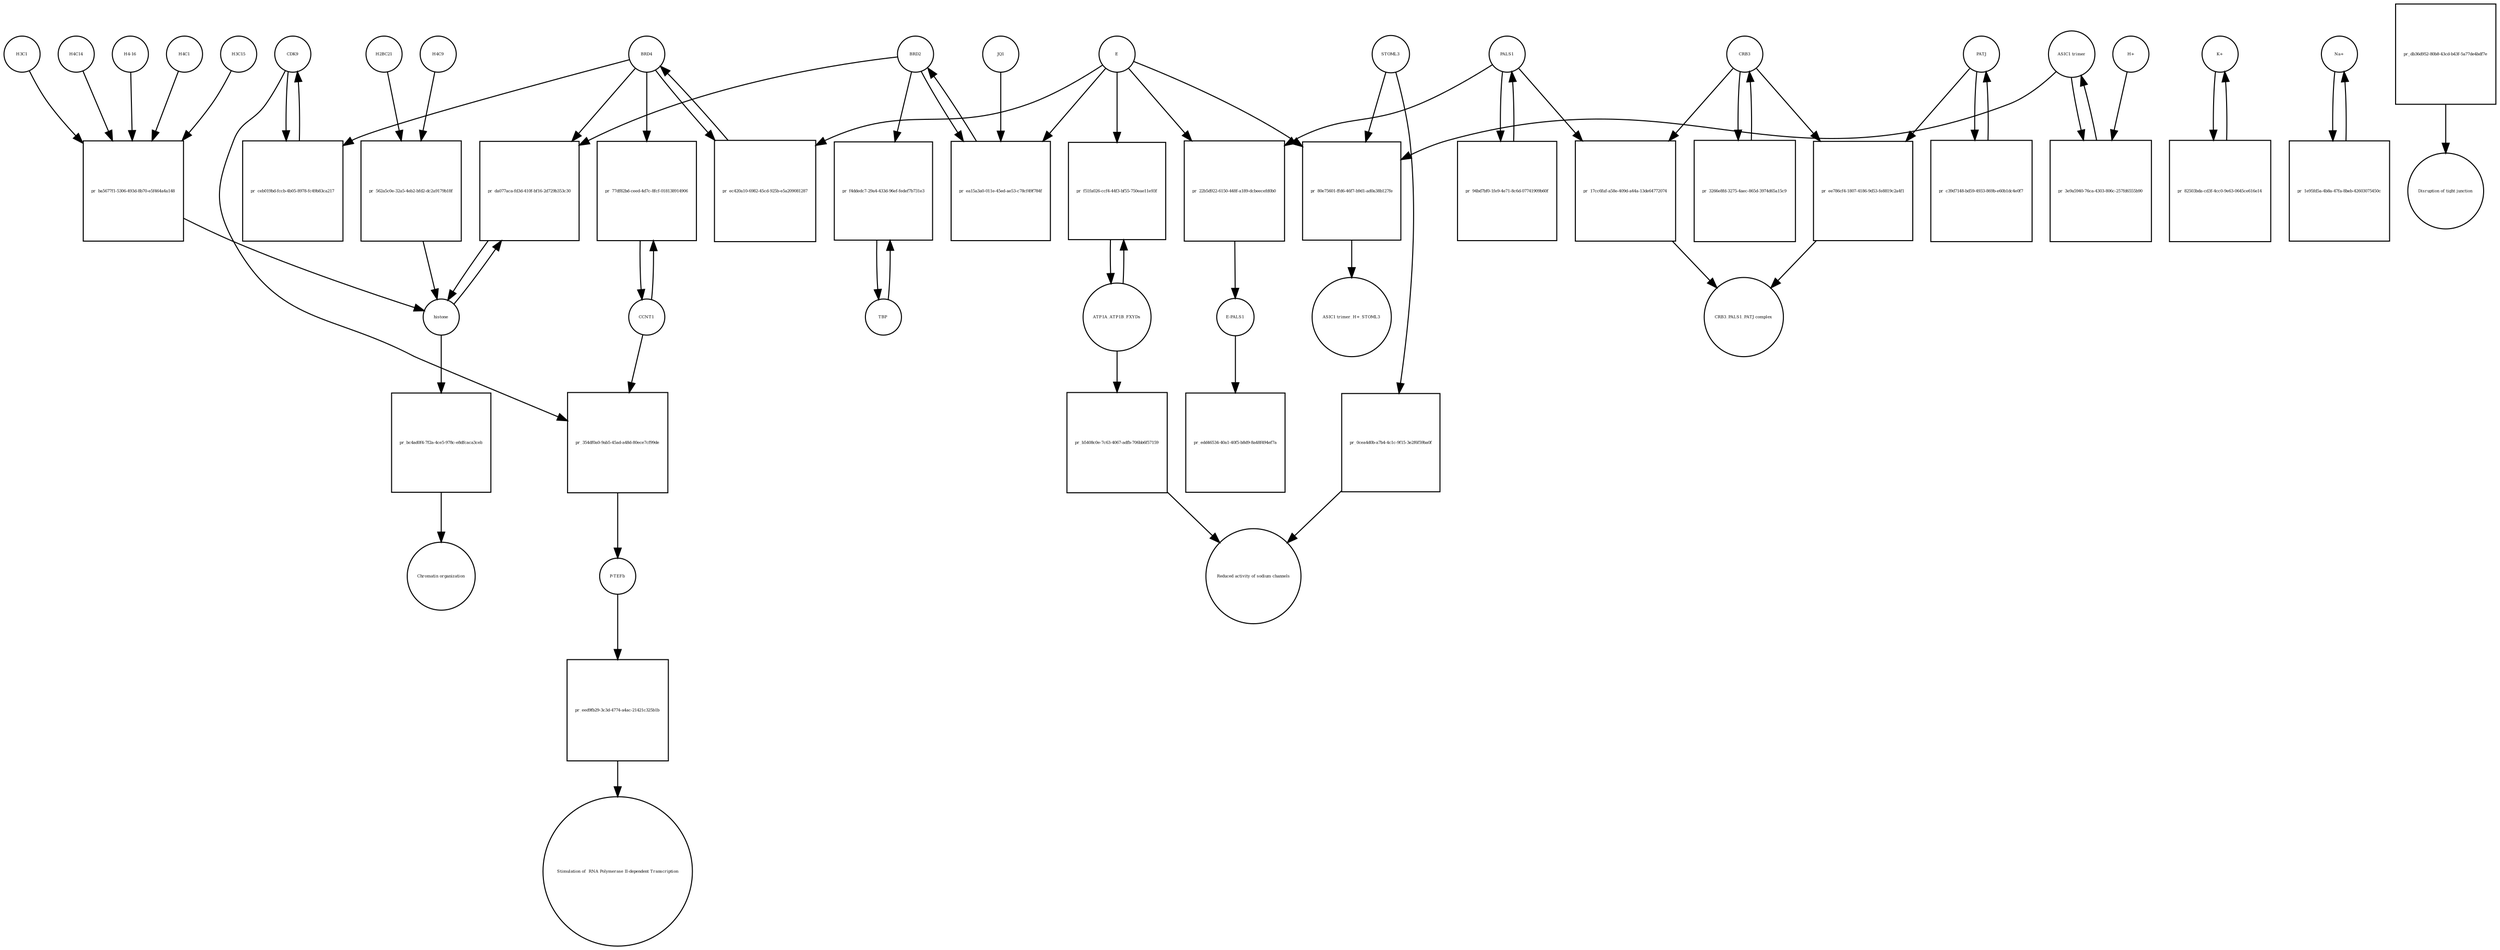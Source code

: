 strict digraph  {
CDK9 [annotation="", bipartite=0, cls=macromolecule, fontsize=4, label=CDK9, shape=circle];
"pr_ceb019bd-fccb-4b05-8978-fc49b83ca217" [annotation="", bipartite=1, cls=process, fontsize=4, label="pr_ceb019bd-fccb-4b05-8978-fc49b83ca217", shape=square];
BRD4 [annotation="", bipartite=0, cls=macromolecule, fontsize=4, label=BRD4, shape=circle];
CCNT1 [annotation="", bipartite=0, cls=macromolecule, fontsize=4, label=CCNT1, shape=circle];
"pr_77df82bd-ceed-4d7c-8fcf-018138914906" [annotation="", bipartite=1, cls=process, fontsize=4, label="pr_77df82bd-ceed-4d7c-8fcf-018138914906", shape=square];
histone [annotation="", bipartite=0, cls=complex, fontsize=4, label=histone, shape=circle];
"pr_da077aca-fd3d-410f-bf16-2d729b353c30" [annotation="", bipartite=1, cls=process, fontsize=4, label="pr_da077aca-fd3d-410f-bf16-2d729b353c30", shape=square];
BRD2 [annotation="", bipartite=0, cls=macromolecule, fontsize=4, label=BRD2, shape=circle];
"pr_ec420a10-6982-45cd-925b-e5a209081287" [annotation="", bipartite=1, cls=process, fontsize=4, label="pr_ec420a10-6982-45cd-925b-e5a209081287", shape=square];
E [annotation=urn_miriam_ncbiprotein_BCD58755, bipartite=0, cls=macromolecule, fontsize=4, label=E, shape=circle];
H4C14 [annotation="", bipartite=0, cls=macromolecule, fontsize=4, label=H4C14, shape=circle];
"pr_ba5677f1-5306-493d-8b70-e5f464a4a148" [annotation="", bipartite=1, cls=process, fontsize=4, label="pr_ba5677f1-5306-493d-8b70-e5f464a4a148", shape=square];
"H4-16" [annotation="", bipartite=0, cls=macromolecule, fontsize=4, label="H4-16", shape=circle];
H4C1 [annotation="", bipartite=0, cls=macromolecule, fontsize=4, label=H4C1, shape=circle];
H3C15 [annotation="", bipartite=0, cls=macromolecule, fontsize=4, label=H3C15, shape=circle];
H3C1 [annotation="", bipartite=0, cls=macromolecule, fontsize=4, label=H3C1, shape=circle];
"pr_ea15a3a0-011e-45ed-ae53-c78cf49f784f" [annotation="", bipartite=1, cls=process, fontsize=4, label="pr_ea15a3a0-011e-45ed-ae53-c78cf49f784f", shape=square];
JQ1 [annotation="", bipartite=0, cls=macromolecule, fontsize=4, label=JQ1, shape=circle];
TBP [annotation="", bipartite=0, cls=macromolecule, fontsize=4, label=TBP, shape=circle];
"pr_f4ddedc7-29a4-433d-96ef-fedef7b731e3" [annotation="", bipartite=1, cls=process, fontsize=4, label="pr_f4ddedc7-29a4-433d-96ef-fedef7b731e3", shape=square];
H4C9 [annotation="", bipartite=0, cls=macromolecule, fontsize=4, label=H4C9, shape=circle];
"pr_562a5c0e-32a5-4eb2-bfd2-dc2a9179b18f" [annotation="", bipartite=1, cls=process, fontsize=4, label="pr_562a5c0e-32a5-4eb2-bfd2-dc2a9179b18f", shape=square];
H2BC21 [annotation="", bipartite=0, cls=macromolecule, fontsize=4, label=H2BC21, shape=circle];
"pr_22b5d922-6150-448f-a189-dcbeecefd0b0" [annotation="", bipartite=1, cls=process, fontsize=4, label="pr_22b5d922-6150-448f-a189-dcbeecefd0b0", shape=square];
PALS1 [annotation="", bipartite=0, cls=macromolecule, fontsize=4, label=PALS1, shape=circle];
"E-PALS1" [annotation="", bipartite=0, cls=complex, fontsize=4, label="E-PALS1", shape=circle];
"pr_edd46534-40a1-40f5-b8d9-8a48f494ef7a" [annotation="", bipartite=1, cls=process, fontsize=4, label="pr_edd46534-40a1-40f5-b8d9-8a48f494ef7a", shape=square];
"pr_94bd7bf0-1fe9-4e71-8c6d-07741909b60f" [annotation="", bipartite=1, cls=process, fontsize=4, label="pr_94bd7bf0-1fe9-4e71-8c6d-07741909b60f", shape=square];
CRB3 [annotation="", bipartite=0, cls=macromolecule, fontsize=4, label=CRB3, shape=circle];
"pr_3266e8fd-3275-4aec-865d-3974d65a15c9" [annotation="", bipartite=1, cls=process, fontsize=4, label="pr_3266e8fd-3275-4aec-865d-3974d65a15c9", shape=square];
PATJ [annotation="", bipartite=0, cls=macromolecule, fontsize=4, label=PATJ, shape=circle];
"pr_c39d7148-bd59-4933-869b-e60b1dc4e0f7" [annotation="", bipartite=1, cls=process, fontsize=4, label="pr_c39d7148-bd59-4933-869b-e60b1dc4e0f7", shape=square];
ATP1A_ATP1B_FXYDs [annotation="", bipartite=0, cls=complex, fontsize=4, label=ATP1A_ATP1B_FXYDs, shape=circle];
"pr_f51fa026-ccf4-44f3-bf55-750eae11e93f" [annotation="", bipartite=1, cls=process, fontsize=4, label="pr_f51fa026-ccf4-44f3-bf55-750eae11e93f", shape=square];
"ASIC1 trimer" [annotation="", bipartite=0, cls=macromolecule, fontsize=4, label="ASIC1 trimer", shape=circle];
"pr_3e9a5940-76ca-4303-806c-257fd6555b90" [annotation="", bipartite=1, cls=process, fontsize=4, label="pr_3e9a5940-76ca-4303-806c-257fd6555b90", shape=square];
"H+" [annotation="", bipartite=0, cls="simple chemical", fontsize=4, label="H+", shape=circle];
"pr_80e75601-ffd6-46f7-b9d1-ad0a38b127fe" [annotation="", bipartite=1, cls=process, fontsize=4, label="pr_80e75601-ffd6-46f7-b9d1-ad0a38b127fe", shape=square];
STOML3 [annotation="", bipartite=0, cls=macromolecule, fontsize=4, label=STOML3, shape=circle];
"ASIC1 trimer_H+_STOML3" [annotation="", bipartite=0, cls=complex, fontsize=4, label="ASIC1 trimer_H+_STOML3", shape=circle];
"K+" [annotation="", bipartite=0, cls="simple chemical", fontsize=4, label="K+", shape=circle];
"pr_82503bda-cd3f-4cc0-9e63-0645ce616e14" [annotation="", bipartite=1, cls=process, fontsize=4, label="pr_82503bda-cd3f-4cc0-9e63-0645ce616e14", shape=square];
"Na+" [annotation="", bipartite=0, cls="simple chemical", fontsize=4, label="Na+", shape=circle];
"pr_1e95fd5a-4b8a-47fa-8beb-42603075450c" [annotation="", bipartite=1, cls=process, fontsize=4, label="pr_1e95fd5a-4b8a-47fa-8beb-42603075450c", shape=square];
"pr_17cc6faf-a58e-409d-a44a-13de64772074" [annotation="", bipartite=1, cls=process, fontsize=4, label="pr_17cc6faf-a58e-409d-a44a-13de64772074", shape=square];
"CRB3_PALS1_PATJ complex" [annotation="", bipartite=0, cls=complex, fontsize=4, label="CRB3_PALS1_PATJ complex", shape=circle];
"pr_ee786cf4-1807-4186-9d53-fe8819c2a4f1" [annotation="", bipartite=1, cls=process, fontsize=4, label="pr_ee786cf4-1807-4186-9d53-fe8819c2a4f1", shape=square];
"pr_b5408c0e-7c63-4067-adfb-706bb6f57159" [annotation="", bipartite=1, cls=process, fontsize=4, label="pr_b5408c0e-7c63-4067-adfb-706bb6f57159", shape=square];
"Reduced activity of sodium channels" [annotation="", bipartite=0, cls=phenotype, fontsize=4, label="Reduced activity of sodium channels", shape=circle];
"pr_0cea4d0b-a7b4-4c1c-9f15-3e2f6f59ba0f" [annotation="", bipartite=1, cls=process, fontsize=4, label="pr_0cea4d0b-a7b4-4c1c-9f15-3e2f6f59ba0f", shape=square];
"pr_db36d952-80b8-43cd-b43f-5a77de4bdf7e" [annotation="", bipartite=1, cls=process, fontsize=4, label="pr_db36d952-80b8-43cd-b43f-5a77de4bdf7e", shape=square];
"Disruption of tight junction" [annotation="", bipartite=0, cls=phenotype, fontsize=4, label="Disruption of tight junction", shape=circle];
"pr_354df0a0-9ab5-45ad-a48d-80ece7cf99de" [annotation="", bipartite=1, cls=process, fontsize=4, label="pr_354df0a0-9ab5-45ad-a48d-80ece7cf99de", shape=square];
"P-TEFb" [annotation="", bipartite=0, cls=complex, fontsize=4, label="P-TEFb", shape=circle];
"pr_eed9fb29-3c3d-4774-a4ac-21421c325b1b" [annotation="", bipartite=1, cls=process, fontsize=4, label="pr_eed9fb29-3c3d-4774-a4ac-21421c325b1b", shape=square];
" Stimulation of  RNA Polymerase II-dependent Transcription " [annotation="", bipartite=0, cls=phenotype, fontsize=4, label=" Stimulation of  RNA Polymerase II-dependent Transcription ", shape=circle];
"pr_bc4ad0f4-7f2a-4ce5-978c-e8dfcaca3ceb" [annotation="", bipartite=1, cls=process, fontsize=4, label="pr_bc4ad0f4-7f2a-4ce5-978c-e8dfcaca3ceb", shape=square];
"Chromatin organization" [annotation="", bipartite=0, cls=phenotype, fontsize=4, label="Chromatin organization", shape=circle];
CDK9 -> "pr_ceb019bd-fccb-4b05-8978-fc49b83ca217"  [annotation="", interaction_type=consumption];
CDK9 -> "pr_354df0a0-9ab5-45ad-a48d-80ece7cf99de"  [annotation="", interaction_type=consumption];
"pr_ceb019bd-fccb-4b05-8978-fc49b83ca217" -> CDK9  [annotation="", interaction_type=production];
BRD4 -> "pr_ceb019bd-fccb-4b05-8978-fc49b83ca217"  [annotation="urn_miriam_doi_10.18632%2Foncotarget.18583|urn_miriam_doi_10.1016%2Fj.molcel.2005.06.027", interaction_type=catalysis];
BRD4 -> "pr_77df82bd-ceed-4d7c-8fcf-018138914906"  [annotation="urn_miriam_doi_10.1016%2Fj.molcel.2005.06.027", interaction_type=catalysis];
BRD4 -> "pr_da077aca-fd3d-410f-bf16-2d729b353c30"  [annotation="urn_miriam_doi_10.1038%2Fnsmb.3228.|urn_miriam_doi_10.1016%2Fj.molcel.2008.01.018", interaction_type=catalysis];
BRD4 -> "pr_ec420a10-6982-45cd-925b-e5a209081287"  [annotation="", interaction_type=consumption];
CCNT1 -> "pr_77df82bd-ceed-4d7c-8fcf-018138914906"  [annotation="", interaction_type=consumption];
CCNT1 -> "pr_354df0a0-9ab5-45ad-a48d-80ece7cf99de"  [annotation="", interaction_type=consumption];
"pr_77df82bd-ceed-4d7c-8fcf-018138914906" -> CCNT1  [annotation="", interaction_type=production];
histone -> "pr_da077aca-fd3d-410f-bf16-2d729b353c30"  [annotation="", interaction_type=consumption];
histone -> "pr_bc4ad0f4-7f2a-4ce5-978c-e8dfcaca3ceb"  [annotation="", interaction_type=consumption];
"pr_da077aca-fd3d-410f-bf16-2d729b353c30" -> histone  [annotation="", interaction_type=production];
BRD2 -> "pr_da077aca-fd3d-410f-bf16-2d729b353c30"  [annotation="urn_miriam_doi_10.1038%2Fnsmb.3228.|urn_miriam_doi_10.1016%2Fj.molcel.2008.01.018", interaction_type=catalysis];
BRD2 -> "pr_ea15a3a0-011e-45ed-ae53-c78cf49f784f"  [annotation="", interaction_type=consumption];
BRD2 -> "pr_f4ddedc7-29a4-433d-96ef-fedef7b731e3"  [annotation="urn_miriam_doi_10.1007%2Fs11010-006-9223-6", interaction_type=catalysis];
"pr_ec420a10-6982-45cd-925b-e5a209081287" -> BRD4  [annotation="", interaction_type=production];
E -> "pr_ec420a10-6982-45cd-925b-e5a209081287"  [annotation="urn_miriam_doi_10.1038%2Fs41586-020-2286-9", interaction_type=inhibition];
E -> "pr_ea15a3a0-011e-45ed-ae53-c78cf49f784f"  [annotation="urn_miriam_doi_10.1038%2Fs41586-020-2286-9|urn_miriam_doi_10.1080%2F15592294.2018.1469891", interaction_type=inhibition];
E -> "pr_22b5d922-6150-448f-a189-dcbeecefd0b0"  [annotation="", interaction_type=consumption];
E -> "pr_f51fa026-ccf4-44f3-bf55-750eae11e93f"  [annotation="urn_miriam_doi_10.1016%2Fj.virol.2011.03.029", interaction_type=inhibition];
E -> "pr_80e75601-ffd6-46f7-b9d1-ad0a38b127fe"  [annotation="urn_miriam_doi_10.1016%2Fj.virol.2011.03.029", interaction_type=inhibition];
H4C14 -> "pr_ba5677f1-5306-493d-8b70-e5f464a4a148"  [annotation="", interaction_type=consumption];
"pr_ba5677f1-5306-493d-8b70-e5f464a4a148" -> histone  [annotation="", interaction_type=production];
"H4-16" -> "pr_ba5677f1-5306-493d-8b70-e5f464a4a148"  [annotation="", interaction_type=consumption];
H4C1 -> "pr_ba5677f1-5306-493d-8b70-e5f464a4a148"  [annotation="", interaction_type=consumption];
H3C15 -> "pr_ba5677f1-5306-493d-8b70-e5f464a4a148"  [annotation="", interaction_type=consumption];
H3C1 -> "pr_ba5677f1-5306-493d-8b70-e5f464a4a148"  [annotation="", interaction_type=consumption];
"pr_ea15a3a0-011e-45ed-ae53-c78cf49f784f" -> BRD2  [annotation="", interaction_type=production];
JQ1 -> "pr_ea15a3a0-011e-45ed-ae53-c78cf49f784f"  [annotation="urn_miriam_doi_10.1038%2Fs41586-020-2286-9|urn_miriam_doi_10.1080%2F15592294.2018.1469891", interaction_type=inhibition];
TBP -> "pr_f4ddedc7-29a4-433d-96ef-fedef7b731e3"  [annotation="", interaction_type=consumption];
"pr_f4ddedc7-29a4-433d-96ef-fedef7b731e3" -> TBP  [annotation="", interaction_type=production];
H4C9 -> "pr_562a5c0e-32a5-4eb2-bfd2-dc2a9179b18f"  [annotation="", interaction_type=consumption];
"pr_562a5c0e-32a5-4eb2-bfd2-dc2a9179b18f" -> histone  [annotation="", interaction_type=production];
H2BC21 -> "pr_562a5c0e-32a5-4eb2-bfd2-dc2a9179b18f"  [annotation="", interaction_type=consumption];
"pr_22b5d922-6150-448f-a189-dcbeecefd0b0" -> "E-PALS1"  [annotation="", interaction_type=production];
PALS1 -> "pr_22b5d922-6150-448f-a189-dcbeecefd0b0"  [annotation="", interaction_type=consumption];
PALS1 -> "pr_94bd7bf0-1fe9-4e71-8c6d-07741909b60f"  [annotation="", interaction_type=consumption];
PALS1 -> "pr_17cc6faf-a58e-409d-a44a-13de64772074"  [annotation="", interaction_type=consumption];
"E-PALS1" -> "pr_edd46534-40a1-40f5-b8d9-8a48f494ef7a"  [annotation="", interaction_type=consumption];
"pr_94bd7bf0-1fe9-4e71-8c6d-07741909b60f" -> PALS1  [annotation="", interaction_type=production];
CRB3 -> "pr_3266e8fd-3275-4aec-865d-3974d65a15c9"  [annotation="", interaction_type=consumption];
CRB3 -> "pr_17cc6faf-a58e-409d-a44a-13de64772074"  [annotation="", interaction_type=consumption];
CRB3 -> "pr_ee786cf4-1807-4186-9d53-fe8819c2a4f1"  [annotation="", interaction_type=consumption];
"pr_3266e8fd-3275-4aec-865d-3974d65a15c9" -> CRB3  [annotation="", interaction_type=production];
PATJ -> "pr_c39d7148-bd59-4933-869b-e60b1dc4e0f7"  [annotation="", interaction_type=consumption];
PATJ -> "pr_ee786cf4-1807-4186-9d53-fe8819c2a4f1"  [annotation="", interaction_type=consumption];
"pr_c39d7148-bd59-4933-869b-e60b1dc4e0f7" -> PATJ  [annotation="", interaction_type=production];
ATP1A_ATP1B_FXYDs -> "pr_f51fa026-ccf4-44f3-bf55-750eae11e93f"  [annotation="", interaction_type=consumption];
ATP1A_ATP1B_FXYDs -> "pr_b5408c0e-7c63-4067-adfb-706bb6f57159"  [annotation="", interaction_type=consumption];
"pr_f51fa026-ccf4-44f3-bf55-750eae11e93f" -> ATP1A_ATP1B_FXYDs  [annotation="", interaction_type=production];
"ASIC1 trimer" -> "pr_3e9a5940-76ca-4303-806c-257fd6555b90"  [annotation="", interaction_type=consumption];
"ASIC1 trimer" -> "pr_80e75601-ffd6-46f7-b9d1-ad0a38b127fe"  [annotation="", interaction_type=consumption];
"pr_3e9a5940-76ca-4303-806c-257fd6555b90" -> "ASIC1 trimer"  [annotation="", interaction_type=production];
"H+" -> "pr_3e9a5940-76ca-4303-806c-257fd6555b90"  [annotation="", interaction_type=consumption];
"pr_80e75601-ffd6-46f7-b9d1-ad0a38b127fe" -> "ASIC1 trimer_H+_STOML3"  [annotation="", interaction_type=production];
STOML3 -> "pr_80e75601-ffd6-46f7-b9d1-ad0a38b127fe"  [annotation="", interaction_type=consumption];
STOML3 -> "pr_0cea4d0b-a7b4-4c1c-9f15-3e2f6f59ba0f"  [annotation="", interaction_type=consumption];
"K+" -> "pr_82503bda-cd3f-4cc0-9e63-0645ce616e14"  [annotation="", interaction_type=consumption];
"pr_82503bda-cd3f-4cc0-9e63-0645ce616e14" -> "K+"  [annotation="", interaction_type=production];
"Na+" -> "pr_1e95fd5a-4b8a-47fa-8beb-42603075450c"  [annotation="", interaction_type=consumption];
"pr_1e95fd5a-4b8a-47fa-8beb-42603075450c" -> "Na+"  [annotation="", interaction_type=production];
"pr_17cc6faf-a58e-409d-a44a-13de64772074" -> "CRB3_PALS1_PATJ complex"  [annotation="", interaction_type=production];
"pr_ee786cf4-1807-4186-9d53-fe8819c2a4f1" -> "CRB3_PALS1_PATJ complex"  [annotation="", interaction_type=production];
"pr_b5408c0e-7c63-4067-adfb-706bb6f57159" -> "Reduced activity of sodium channels"  [annotation="", interaction_type=production];
"pr_0cea4d0b-a7b4-4c1c-9f15-3e2f6f59ba0f" -> "Reduced activity of sodium channels"  [annotation="", interaction_type=production];
"pr_db36d952-80b8-43cd-b43f-5a77de4bdf7e" -> "Disruption of tight junction"  [annotation="", interaction_type=production];
"pr_354df0a0-9ab5-45ad-a48d-80ece7cf99de" -> "P-TEFb"  [annotation="", interaction_type=production];
"P-TEFb" -> "pr_eed9fb29-3c3d-4774-a4ac-21421c325b1b"  [annotation="", interaction_type=consumption];
"pr_eed9fb29-3c3d-4774-a4ac-21421c325b1b" -> " Stimulation of  RNA Polymerase II-dependent Transcription "  [annotation="", interaction_type=production];
"pr_bc4ad0f4-7f2a-4ce5-978c-e8dfcaca3ceb" -> "Chromatin organization"  [annotation="", interaction_type=production];
}
